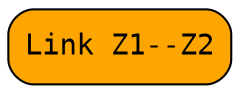 digraph {
  node [shape=Mrecord, style=filled, fillcolor=orange, fontname=courier];
  "link_Z1--Z2" [label="{ Link Z1--Z2 }"];
}
